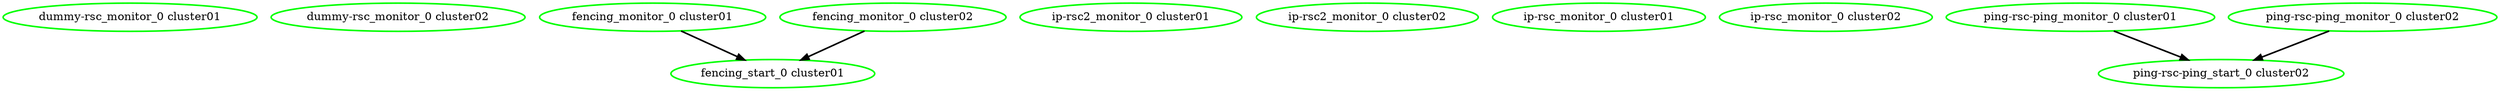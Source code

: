  digraph "g" {
"dummy-rsc_monitor_0 cluster01" [ style=bold color="green" fontcolor="black"]
"dummy-rsc_monitor_0 cluster02" [ style=bold color="green" fontcolor="black"]
"fencing_monitor_0 cluster01" -> "fencing_start_0 cluster01" [ style = bold]
"fencing_monitor_0 cluster01" [ style=bold color="green" fontcolor="black"]
"fencing_monitor_0 cluster02" -> "fencing_start_0 cluster01" [ style = bold]
"fencing_monitor_0 cluster02" [ style=bold color="green" fontcolor="black"]
"fencing_start_0 cluster01" [ style=bold color="green" fontcolor="black"]
"ip-rsc2_monitor_0 cluster01" [ style=bold color="green" fontcolor="black"]
"ip-rsc2_monitor_0 cluster02" [ style=bold color="green" fontcolor="black"]
"ip-rsc_monitor_0 cluster01" [ style=bold color="green" fontcolor="black"]
"ip-rsc_monitor_0 cluster02" [ style=bold color="green" fontcolor="black"]
"ping-rsc-ping_monitor_0 cluster01" -> "ping-rsc-ping_start_0 cluster02" [ style = bold]
"ping-rsc-ping_monitor_0 cluster01" [ style=bold color="green" fontcolor="black"]
"ping-rsc-ping_monitor_0 cluster02" -> "ping-rsc-ping_start_0 cluster02" [ style = bold]
"ping-rsc-ping_monitor_0 cluster02" [ style=bold color="green" fontcolor="black"]
"ping-rsc-ping_start_0 cluster02" [ style=bold color="green" fontcolor="black"]
}
